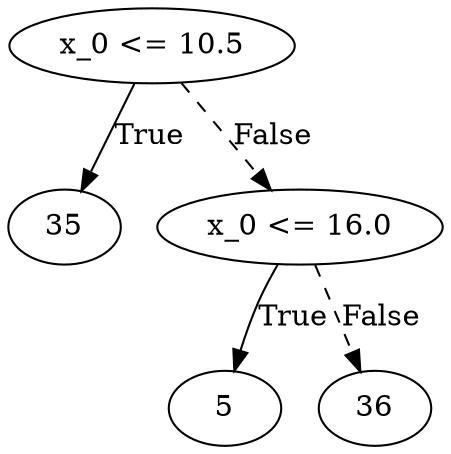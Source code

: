 digraph {
0 [label="x_0 <= 10.5"];
1 [label="35"];
0 -> 1 [label="True"];
2 [label="x_0 <= 16.0"];
3 [label="5"];
2 -> 3 [label="True"];
4 [label="36"];
2 -> 4 [style="dashed", label="False"];
0 -> 2 [style="dashed", label="False"];

}